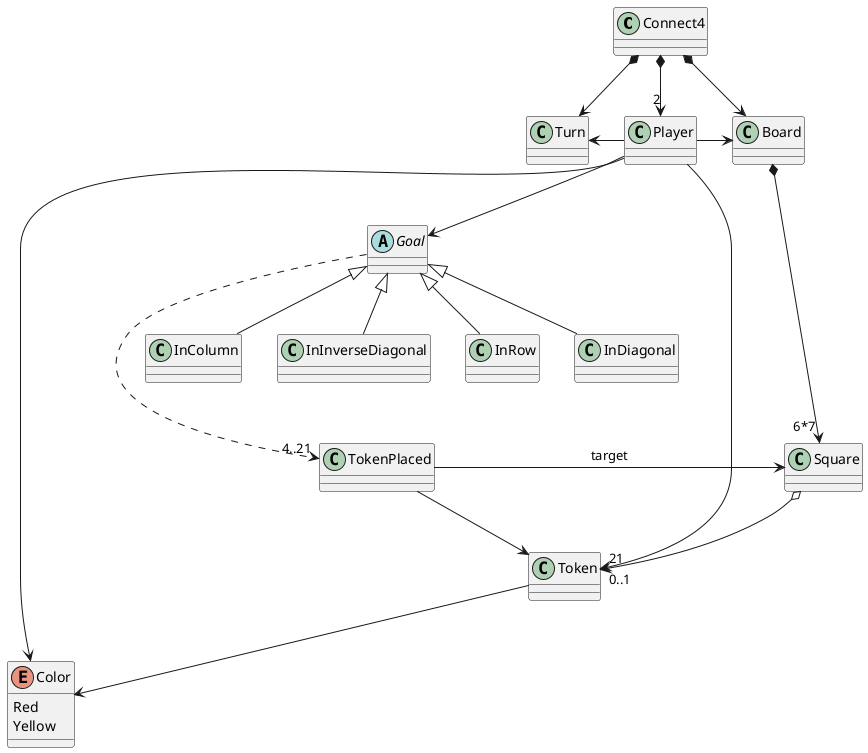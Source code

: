 @startuml

class Connect4
'connect4 main classes:'
class Player
class Turn
class Board
class Token

class Square

'goals'
abstract class Goal
class InRow
class InDiagonal
class InColumn
class InInverseDiagonal

'events'
class TokenPlaced

'token & player color'
enum Color{
Red
Yellow
}

'connect4 composites'
Connect4 *-down-> "2" Player
Connect4 *-down-> Turn
Connect4 *-down-> Board


'player dependencies'
Player -left-> Turn
Player -right-> Board
Player -down-> Goal
Player -down-> Color
Player -down-> "21" Token

'board dependencies'
Board *-down-> "6*7" Square

'token placed event dependencies'
TokenPlaced -right->  Token
TokenPlaced -right-> Square : target

'goal dependencies'
Goal .down.-> "4..21" TokenPlaced

'square dependencies'
Square o-down-> "0..1" Token

'goal children'
Goal <|-down- InRow
Goal <|-down- InColumn
Goal <|-down- InDiagonal
Goal <|-down- InInverseDiagonal

'token dependencies'
Token -down-> Color

@enduml